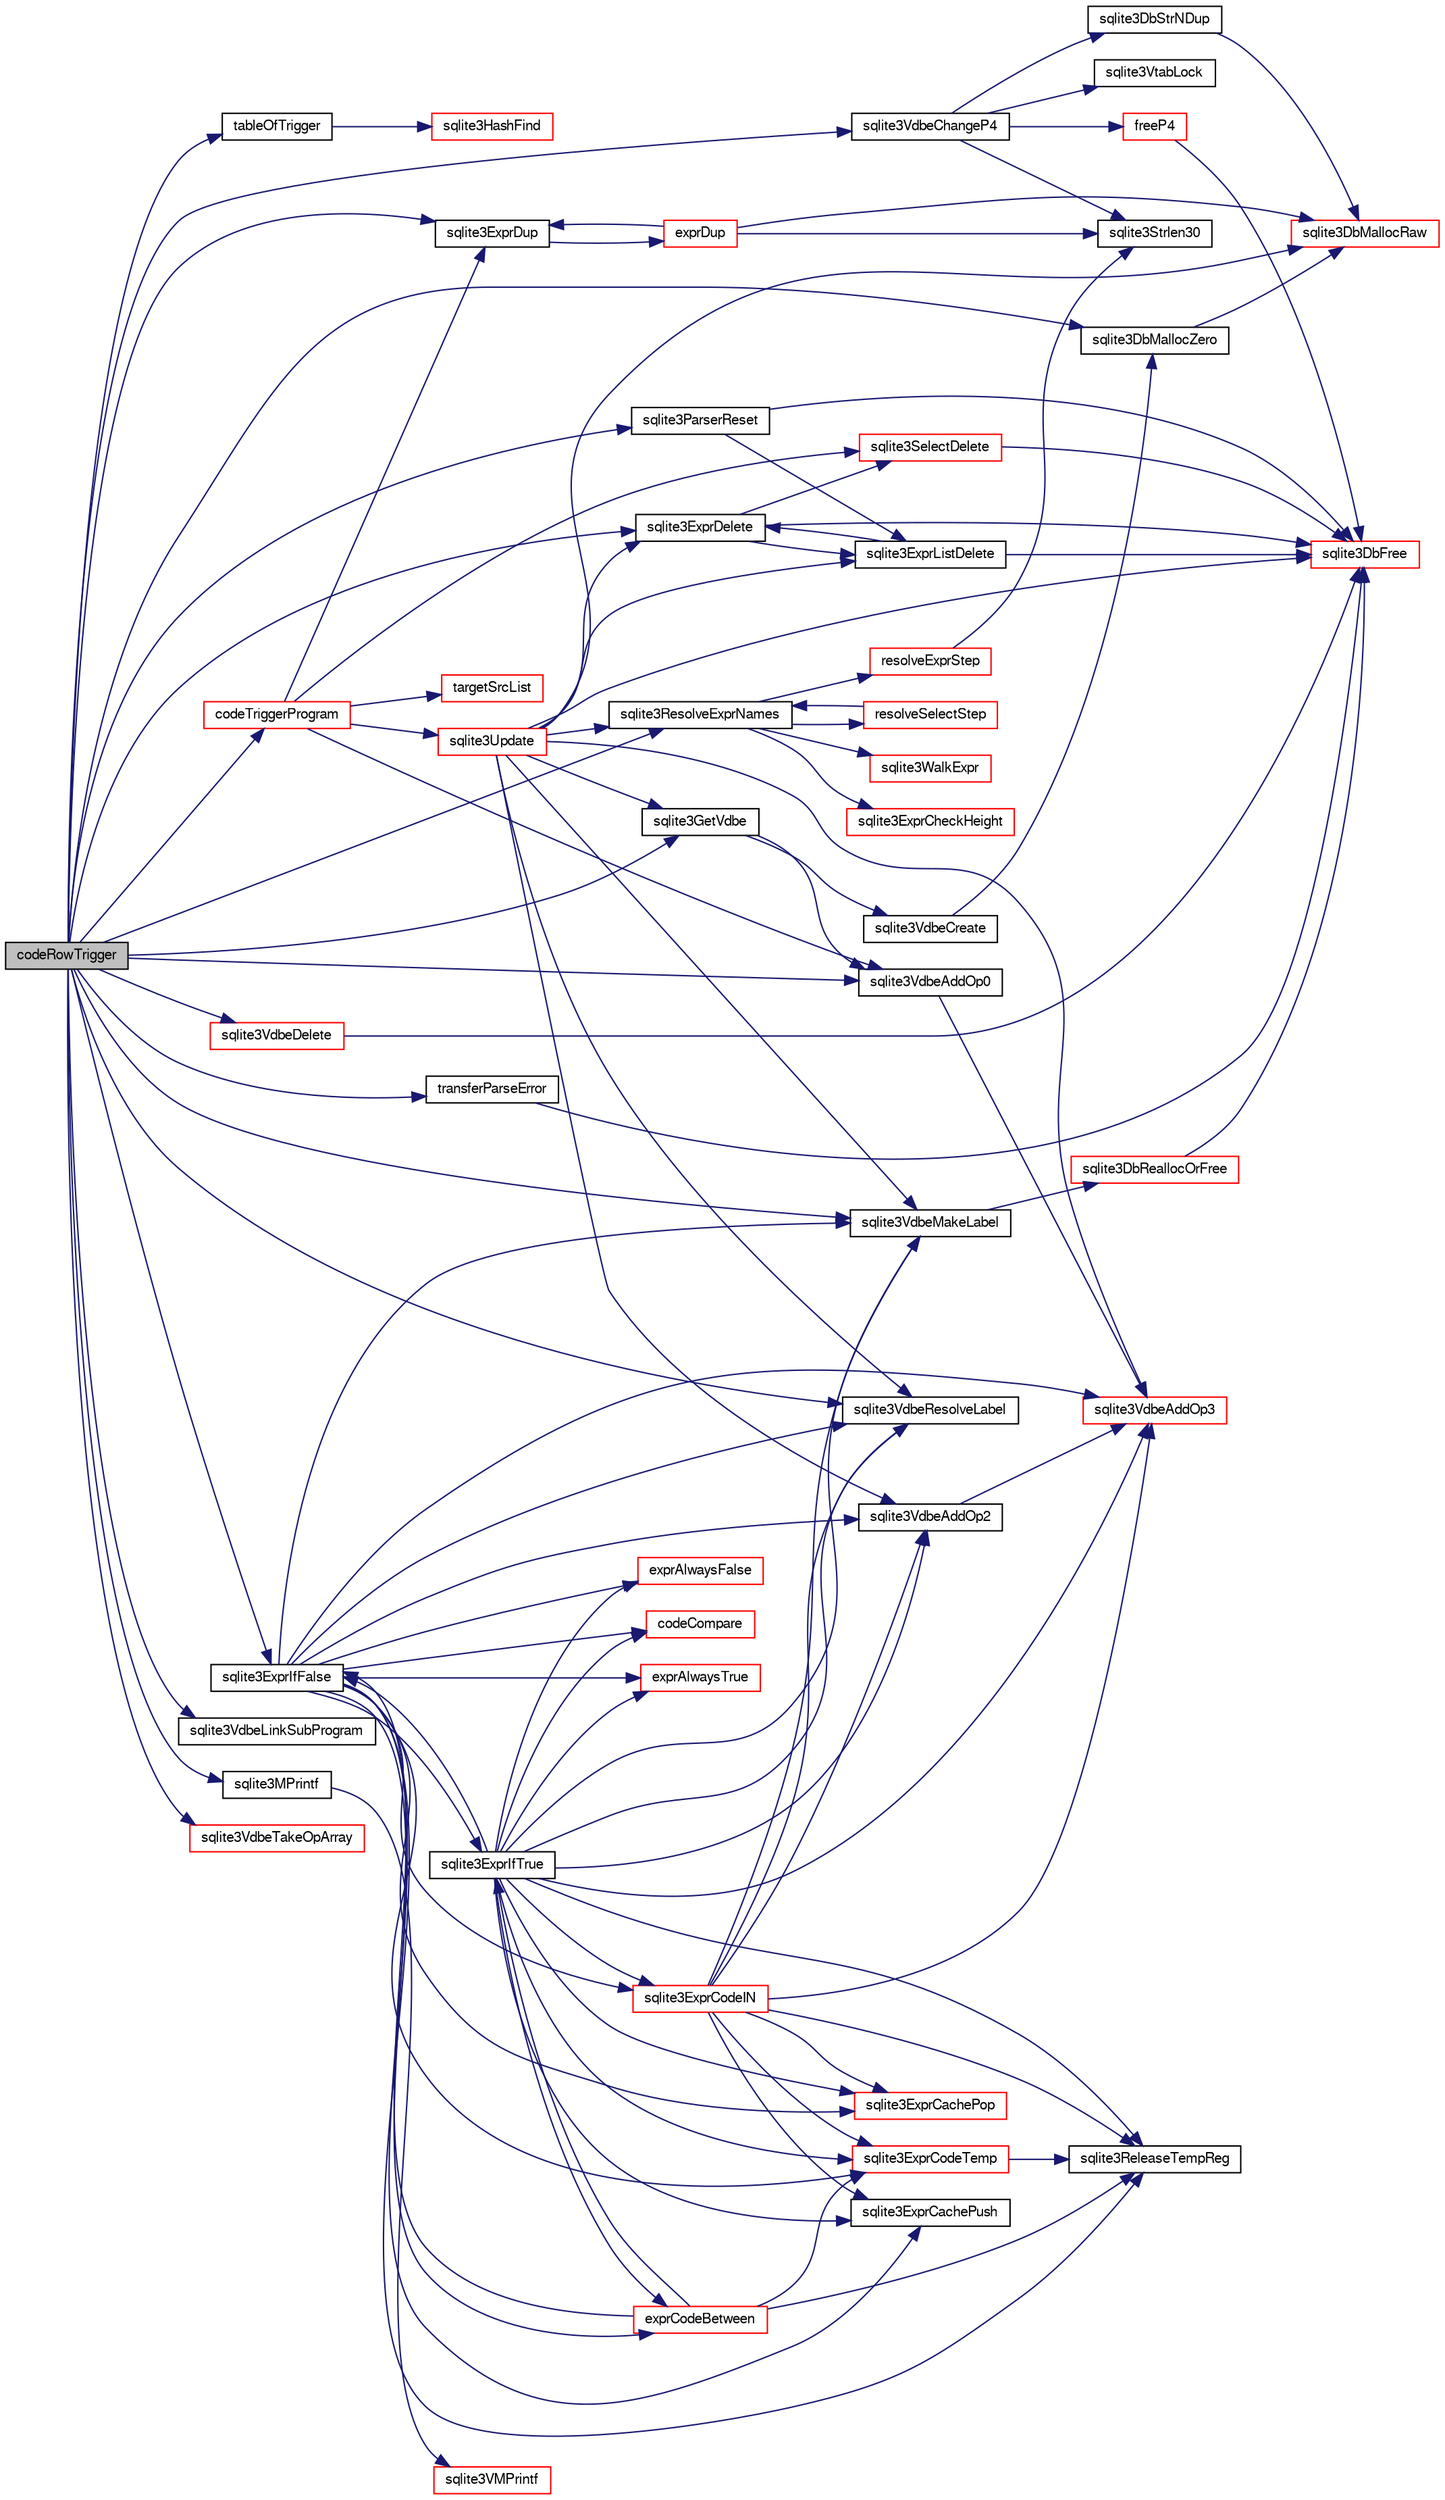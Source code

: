 digraph "codeRowTrigger"
{
  edge [fontname="FreeSans",fontsize="10",labelfontname="FreeSans",labelfontsize="10"];
  node [fontname="FreeSans",fontsize="10",shape=record];
  rankdir="LR";
  Node55766 [label="codeRowTrigger",height=0.2,width=0.4,color="black", fillcolor="grey75", style="filled", fontcolor="black"];
  Node55766 -> Node55767 [color="midnightblue",fontsize="10",style="solid",fontname="FreeSans"];
  Node55767 [label="tableOfTrigger",height=0.2,width=0.4,color="black", fillcolor="white", style="filled",URL="$sqlite3_8c.html#a62f317e5cd5c8e11647b1d56426467c3"];
  Node55767 -> Node55768 [color="midnightblue",fontsize="10",style="solid",fontname="FreeSans"];
  Node55768 [label="sqlite3HashFind",height=0.2,width=0.4,color="red", fillcolor="white", style="filled",URL="$sqlite3_8c.html#a8ca124229470a66b4c9c141ded48e2aa"];
  Node55766 -> Node55771 [color="midnightblue",fontsize="10",style="solid",fontname="FreeSans"];
  Node55771 [label="sqlite3DbMallocZero",height=0.2,width=0.4,color="black", fillcolor="white", style="filled",URL="$sqlite3_8c.html#a49cfebac9d6067a03442c92af73f33e4"];
  Node55771 -> Node55772 [color="midnightblue",fontsize="10",style="solid",fontname="FreeSans"];
  Node55772 [label="sqlite3DbMallocRaw",height=0.2,width=0.4,color="red", fillcolor="white", style="filled",URL="$sqlite3_8c.html#abbe8be0cf7175e11ddc3e2218fad924e"];
  Node55766 -> Node55784 [color="midnightblue",fontsize="10",style="solid",fontname="FreeSans"];
  Node55784 [label="sqlite3VdbeLinkSubProgram",height=0.2,width=0.4,color="black", fillcolor="white", style="filled",URL="$sqlite3_8c.html#a556b7476bf55b92f85867d5ed2b7e988"];
  Node55766 -> Node55785 [color="midnightblue",fontsize="10",style="solid",fontname="FreeSans"];
  Node55785 [label="sqlite3GetVdbe",height=0.2,width=0.4,color="black", fillcolor="white", style="filled",URL="$sqlite3_8c.html#a76b721dcd00b0587308547594cb6c1f4"];
  Node55785 -> Node55786 [color="midnightblue",fontsize="10",style="solid",fontname="FreeSans"];
  Node55786 [label="sqlite3VdbeCreate",height=0.2,width=0.4,color="black", fillcolor="white", style="filled",URL="$sqlite3_8c.html#a7778fbbc1a7b677f680ce0afc44a88e2"];
  Node55786 -> Node55771 [color="midnightblue",fontsize="10",style="solid",fontname="FreeSans"];
  Node55785 -> Node55787 [color="midnightblue",fontsize="10",style="solid",fontname="FreeSans"];
  Node55787 [label="sqlite3VdbeAddOp0",height=0.2,width=0.4,color="black", fillcolor="white", style="filled",URL="$sqlite3_8c.html#a0aefd237fc1d629f3a3d3d454ced408a"];
  Node55787 -> Node55788 [color="midnightblue",fontsize="10",style="solid",fontname="FreeSans"];
  Node55788 [label="sqlite3VdbeAddOp3",height=0.2,width=0.4,color="red", fillcolor="white", style="filled",URL="$sqlite3_8c.html#a29b4560b019211a73e1478cec7468345"];
  Node55766 -> Node56059 [color="midnightblue",fontsize="10",style="solid",fontname="FreeSans"];
  Node56059 [label="sqlite3VdbeChangeP4",height=0.2,width=0.4,color="black", fillcolor="white", style="filled",URL="$sqlite3_8c.html#add0d891a062d044a0c7e6fc072702830"];
  Node56059 -> Node56060 [color="midnightblue",fontsize="10",style="solid",fontname="FreeSans"];
  Node56060 [label="freeP4",height=0.2,width=0.4,color="red", fillcolor="white", style="filled",URL="$sqlite3_8c.html#aa1ec8debef2a9be5fe36a3082fd3e0f9"];
  Node56060 -> Node55792 [color="midnightblue",fontsize="10",style="solid",fontname="FreeSans"];
  Node55792 [label="sqlite3DbFree",height=0.2,width=0.4,color="red", fillcolor="white", style="filled",URL="$sqlite3_8c.html#ac70ab821a6607b4a1b909582dc37a069"];
  Node56059 -> Node56066 [color="midnightblue",fontsize="10",style="solid",fontname="FreeSans"];
  Node56066 [label="sqlite3VtabLock",height=0.2,width=0.4,color="black", fillcolor="white", style="filled",URL="$sqlite3_8c.html#aa2b6bcc2ba2b313da4b72e6b0d83dea6"];
  Node56059 -> Node55842 [color="midnightblue",fontsize="10",style="solid",fontname="FreeSans"];
  Node55842 [label="sqlite3Strlen30",height=0.2,width=0.4,color="black", fillcolor="white", style="filled",URL="$sqlite3_8c.html#a3dcd80ba41f1a308193dee74857b62a7"];
  Node56059 -> Node56050 [color="midnightblue",fontsize="10",style="solid",fontname="FreeSans"];
  Node56050 [label="sqlite3DbStrNDup",height=0.2,width=0.4,color="black", fillcolor="white", style="filled",URL="$sqlite3_8c.html#a48e8c757f70cba60fe83ce00ad8de713"];
  Node56050 -> Node55772 [color="midnightblue",fontsize="10",style="solid",fontname="FreeSans"];
  Node55766 -> Node56046 [color="midnightblue",fontsize="10",style="solid",fontname="FreeSans"];
  Node56046 [label="sqlite3MPrintf",height=0.2,width=0.4,color="black", fillcolor="white", style="filled",URL="$sqlite3_8c.html#a208ef0df84e9778778804a19af03efea"];
  Node56046 -> Node56047 [color="midnightblue",fontsize="10",style="solid",fontname="FreeSans"];
  Node56047 [label="sqlite3VMPrintf",height=0.2,width=0.4,color="red", fillcolor="white", style="filled",URL="$sqlite3_8c.html#a05535d0982ef06fbc2ee8195ebbae689"];
  Node55766 -> Node56067 [color="midnightblue",fontsize="10",style="solid",fontname="FreeSans"];
  Node56067 [label="sqlite3ExprDup",height=0.2,width=0.4,color="black", fillcolor="white", style="filled",URL="$sqlite3_8c.html#a509095508224c9f99698d86205234209"];
  Node56067 -> Node56068 [color="midnightblue",fontsize="10",style="solid",fontname="FreeSans"];
  Node56068 [label="exprDup",height=0.2,width=0.4,color="red", fillcolor="white", style="filled",URL="$sqlite3_8c.html#a89f473c64253ae0a76749f543466a05a"];
  Node56068 -> Node55772 [color="midnightblue",fontsize="10",style="solid",fontname="FreeSans"];
  Node56068 -> Node55842 [color="midnightblue",fontsize="10",style="solid",fontname="FreeSans"];
  Node56068 -> Node56067 [color="midnightblue",fontsize="10",style="solid",fontname="FreeSans"];
  Node55766 -> Node56079 [color="midnightblue",fontsize="10",style="solid",fontname="FreeSans"];
  Node56079 [label="sqlite3ResolveExprNames",height=0.2,width=0.4,color="black", fillcolor="white", style="filled",URL="$sqlite3_8c.html#a537cf717a3f847807d3a3fd65da636ad"];
  Node56079 -> Node56080 [color="midnightblue",fontsize="10",style="solid",fontname="FreeSans"];
  Node56080 [label="sqlite3ExprCheckHeight",height=0.2,width=0.4,color="red", fillcolor="white", style="filled",URL="$sqlite3_8c.html#ab208260635507bd7a5c58b612db514f2"];
  Node56079 -> Node56082 [color="midnightblue",fontsize="10",style="solid",fontname="FreeSans"];
  Node56082 [label="resolveExprStep",height=0.2,width=0.4,color="red", fillcolor="white", style="filled",URL="$sqlite3_8c.html#a0687a8650fd8a4ebbf5c2c5a75a8fb13"];
  Node56082 -> Node55842 [color="midnightblue",fontsize="10",style="solid",fontname="FreeSans"];
  Node56079 -> Node56777 [color="midnightblue",fontsize="10",style="solid",fontname="FreeSans"];
  Node56777 [label="resolveSelectStep",height=0.2,width=0.4,color="red", fillcolor="white", style="filled",URL="$sqlite3_8c.html#a0b9015a9e505c63fd104dcbad672c814"];
  Node56777 -> Node56079 [color="midnightblue",fontsize="10",style="solid",fontname="FreeSans"];
  Node56079 -> Node56090 [color="midnightblue",fontsize="10",style="solid",fontname="FreeSans"];
  Node56090 [label="sqlite3WalkExpr",height=0.2,width=0.4,color="red", fillcolor="white", style="filled",URL="$sqlite3_8c.html#a5d04d7273f7194fb0fbb24e7ee5e1b5a"];
  Node55766 -> Node56838 [color="midnightblue",fontsize="10",style="solid",fontname="FreeSans"];
  Node56838 [label="sqlite3VdbeMakeLabel",height=0.2,width=0.4,color="black", fillcolor="white", style="filled",URL="$sqlite3_8c.html#acf57ce8fb6f3c634375c019f5ebe66f6"];
  Node56838 -> Node55850 [color="midnightblue",fontsize="10",style="solid",fontname="FreeSans"];
  Node55850 [label="sqlite3DbReallocOrFree",height=0.2,width=0.4,color="red", fillcolor="white", style="filled",URL="$sqlite3_8c.html#a532a9fd62eeb46b61885a0fff075231c"];
  Node55850 -> Node55792 [color="midnightblue",fontsize="10",style="solid",fontname="FreeSans"];
  Node55766 -> Node56839 [color="midnightblue",fontsize="10",style="solid",fontname="FreeSans"];
  Node56839 [label="sqlite3ExprIfFalse",height=0.2,width=0.4,color="black", fillcolor="white", style="filled",URL="$sqlite3_8c.html#af97ecccb5d56e321e118414b08f65b71"];
  Node56839 -> Node56840 [color="midnightblue",fontsize="10",style="solid",fontname="FreeSans"];
  Node56840 [label="sqlite3ExprCachePush",height=0.2,width=0.4,color="black", fillcolor="white", style="filled",URL="$sqlite3_8c.html#a90233ce12875e170a87746ef3fa1d691"];
  Node56839 -> Node56841 [color="midnightblue",fontsize="10",style="solid",fontname="FreeSans"];
  Node56841 [label="sqlite3ExprCachePop",height=0.2,width=0.4,color="red", fillcolor="white", style="filled",URL="$sqlite3_8c.html#afc801698332f063ac2e24fa5856939c6"];
  Node56839 -> Node56838 [color="midnightblue",fontsize="10",style="solid",fontname="FreeSans"];
  Node56839 -> Node56843 [color="midnightblue",fontsize="10",style="solid",fontname="FreeSans"];
  Node56843 [label="sqlite3ExprIfTrue",height=0.2,width=0.4,color="black", fillcolor="white", style="filled",URL="$sqlite3_8c.html#ad93a55237c23e1b743ab1f59df1a1444"];
  Node56843 -> Node56838 [color="midnightblue",fontsize="10",style="solid",fontname="FreeSans"];
  Node56843 -> Node56839 [color="midnightblue",fontsize="10",style="solid",fontname="FreeSans"];
  Node56843 -> Node56840 [color="midnightblue",fontsize="10",style="solid",fontname="FreeSans"];
  Node56843 -> Node56844 [color="midnightblue",fontsize="10",style="solid",fontname="FreeSans"];
  Node56844 [label="sqlite3VdbeResolveLabel",height=0.2,width=0.4,color="black", fillcolor="white", style="filled",URL="$sqlite3_8c.html#a0a86f82356e392d9a84a008559c1aeeb"];
  Node56843 -> Node56841 [color="midnightblue",fontsize="10",style="solid",fontname="FreeSans"];
  Node56843 -> Node56845 [color="midnightblue",fontsize="10",style="solid",fontname="FreeSans"];
  Node56845 [label="sqlite3ExprCodeTemp",height=0.2,width=0.4,color="red", fillcolor="white", style="filled",URL="$sqlite3_8c.html#a3bc5c1ccb3c5851847e2aeb4a84ae1fc"];
  Node56845 -> Node56915 [color="midnightblue",fontsize="10",style="solid",fontname="FreeSans"];
  Node56915 [label="sqlite3ReleaseTempReg",height=0.2,width=0.4,color="black", fillcolor="white", style="filled",URL="$sqlite3_8c.html#a48d55dce63ac590c3b0fc464abb67ad7"];
  Node56843 -> Node56877 [color="midnightblue",fontsize="10",style="solid",fontname="FreeSans"];
  Node56877 [label="codeCompare",height=0.2,width=0.4,color="red", fillcolor="white", style="filled",URL="$sqlite3_8c.html#a8cca26a71db22ffabf292736aefd31a9"];
  Node56843 -> Node56856 [color="midnightblue",fontsize="10",style="solid",fontname="FreeSans"];
  Node56856 [label="sqlite3VdbeAddOp2",height=0.2,width=0.4,color="black", fillcolor="white", style="filled",URL="$sqlite3_8c.html#ae87204d7b069da19e4db0404c6deaae5"];
  Node56856 -> Node55788 [color="midnightblue",fontsize="10",style="solid",fontname="FreeSans"];
  Node56843 -> Node57041 [color="midnightblue",fontsize="10",style="solid",fontname="FreeSans"];
  Node57041 [label="exprCodeBetween",height=0.2,width=0.4,color="red", fillcolor="white", style="filled",URL="$sqlite3_8c.html#abd053493214542bca8f406f42145d173"];
  Node57041 -> Node56845 [color="midnightblue",fontsize="10",style="solid",fontname="FreeSans"];
  Node57041 -> Node56843 [color="midnightblue",fontsize="10",style="solid",fontname="FreeSans"];
  Node57041 -> Node56839 [color="midnightblue",fontsize="10",style="solid",fontname="FreeSans"];
  Node57041 -> Node56915 [color="midnightblue",fontsize="10",style="solid",fontname="FreeSans"];
  Node56843 -> Node57037 [color="midnightblue",fontsize="10",style="solid",fontname="FreeSans"];
  Node57037 [label="sqlite3ExprCodeIN",height=0.2,width=0.4,color="red", fillcolor="white", style="filled",URL="$sqlite3_8c.html#ad9cf4f5b5ffb90c24a4a0900c8626193"];
  Node57037 -> Node56840 [color="midnightblue",fontsize="10",style="solid",fontname="FreeSans"];
  Node57037 -> Node56838 [color="midnightblue",fontsize="10",style="solid",fontname="FreeSans"];
  Node57037 -> Node55788 [color="midnightblue",fontsize="10",style="solid",fontname="FreeSans"];
  Node57037 -> Node56845 [color="midnightblue",fontsize="10",style="solid",fontname="FreeSans"];
  Node57037 -> Node56915 [color="midnightblue",fontsize="10",style="solid",fontname="FreeSans"];
  Node57037 -> Node56856 [color="midnightblue",fontsize="10",style="solid",fontname="FreeSans"];
  Node57037 -> Node56844 [color="midnightblue",fontsize="10",style="solid",fontname="FreeSans"];
  Node57037 -> Node56841 [color="midnightblue",fontsize="10",style="solid",fontname="FreeSans"];
  Node56843 -> Node57042 [color="midnightblue",fontsize="10",style="solid",fontname="FreeSans"];
  Node57042 [label="exprAlwaysTrue",height=0.2,width=0.4,color="red", fillcolor="white", style="filled",URL="$sqlite3_8c.html#a11876f336ef69a715ff39dd4374b334d"];
  Node56843 -> Node56097 [color="midnightblue",fontsize="10",style="solid",fontname="FreeSans"];
  Node56097 [label="exprAlwaysFalse",height=0.2,width=0.4,color="red", fillcolor="white", style="filled",URL="$sqlite3_8c.html#aa72440ec8db7b30f945e8f50ad9a4eba"];
  Node56843 -> Node55788 [color="midnightblue",fontsize="10",style="solid",fontname="FreeSans"];
  Node56843 -> Node56915 [color="midnightblue",fontsize="10",style="solid",fontname="FreeSans"];
  Node56839 -> Node56844 [color="midnightblue",fontsize="10",style="solid",fontname="FreeSans"];
  Node56839 -> Node56845 [color="midnightblue",fontsize="10",style="solid",fontname="FreeSans"];
  Node56839 -> Node56877 [color="midnightblue",fontsize="10",style="solid",fontname="FreeSans"];
  Node56839 -> Node56856 [color="midnightblue",fontsize="10",style="solid",fontname="FreeSans"];
  Node56839 -> Node57041 [color="midnightblue",fontsize="10",style="solid",fontname="FreeSans"];
  Node56839 -> Node57037 [color="midnightblue",fontsize="10",style="solid",fontname="FreeSans"];
  Node56839 -> Node56097 [color="midnightblue",fontsize="10",style="solid",fontname="FreeSans"];
  Node56839 -> Node57042 [color="midnightblue",fontsize="10",style="solid",fontname="FreeSans"];
  Node56839 -> Node55788 [color="midnightblue",fontsize="10",style="solid",fontname="FreeSans"];
  Node56839 -> Node56915 [color="midnightblue",fontsize="10",style="solid",fontname="FreeSans"];
  Node55766 -> Node56101 [color="midnightblue",fontsize="10",style="solid",fontname="FreeSans"];
  Node56101 [label="sqlite3ExprDelete",height=0.2,width=0.4,color="black", fillcolor="white", style="filled",URL="$sqlite3_8c.html#ae4e21ab5918e0428fbaa9e615dceb309"];
  Node56101 -> Node55792 [color="midnightblue",fontsize="10",style="solid",fontname="FreeSans"];
  Node56101 -> Node56102 [color="midnightblue",fontsize="10",style="solid",fontname="FreeSans"];
  Node56102 [label="sqlite3SelectDelete",height=0.2,width=0.4,color="red", fillcolor="white", style="filled",URL="$sqlite3_8c.html#a0f56959f0acac85496744f0d068854a0"];
  Node56102 -> Node55792 [color="midnightblue",fontsize="10",style="solid",fontname="FreeSans"];
  Node56101 -> Node56104 [color="midnightblue",fontsize="10",style="solid",fontname="FreeSans"];
  Node56104 [label="sqlite3ExprListDelete",height=0.2,width=0.4,color="black", fillcolor="white", style="filled",URL="$sqlite3_8c.html#ae9cd46eac81e86a04ed8c09b99fc3c10"];
  Node56104 -> Node56101 [color="midnightblue",fontsize="10",style="solid",fontname="FreeSans"];
  Node56104 -> Node55792 [color="midnightblue",fontsize="10",style="solid",fontname="FreeSans"];
  Node55766 -> Node57043 [color="midnightblue",fontsize="10",style="solid",fontname="FreeSans"];
  Node57043 [label="codeTriggerProgram",height=0.2,width=0.4,color="red", fillcolor="white", style="filled",URL="$sqlite3_8c.html#a120801f59d9281d201d2ff4b2606836e"];
  Node57043 -> Node57044 [color="midnightblue",fontsize="10",style="solid",fontname="FreeSans"];
  Node57044 [label="sqlite3Update",height=0.2,width=0.4,color="red", fillcolor="white", style="filled",URL="$sqlite3_8c.html#ac5aa67c46e8cc8174566fabe6809fafa"];
  Node57044 -> Node55772 [color="midnightblue",fontsize="10",style="solid",fontname="FreeSans"];
  Node57044 -> Node56079 [color="midnightblue",fontsize="10",style="solid",fontname="FreeSans"];
  Node57044 -> Node55785 [color="midnightblue",fontsize="10",style="solid",fontname="FreeSans"];
  Node57044 -> Node55788 [color="midnightblue",fontsize="10",style="solid",fontname="FreeSans"];
  Node57044 -> Node56856 [color="midnightblue",fontsize="10",style="solid",fontname="FreeSans"];
  Node57044 -> Node56838 [color="midnightblue",fontsize="10",style="solid",fontname="FreeSans"];
  Node57044 -> Node56844 [color="midnightblue",fontsize="10",style="solid",fontname="FreeSans"];
  Node57044 -> Node55792 [color="midnightblue",fontsize="10",style="solid",fontname="FreeSans"];
  Node57044 -> Node56104 [color="midnightblue",fontsize="10",style="solid",fontname="FreeSans"];
  Node57044 -> Node56101 [color="midnightblue",fontsize="10",style="solid",fontname="FreeSans"];
  Node57043 -> Node57093 [color="midnightblue",fontsize="10",style="solid",fontname="FreeSans"];
  Node57093 [label="targetSrcList",height=0.2,width=0.4,color="red", fillcolor="white", style="filled",URL="$sqlite3_8c.html#ac6d5dbd67ce267b4bbee4c03f050ef69"];
  Node57043 -> Node56067 [color="midnightblue",fontsize="10",style="solid",fontname="FreeSans"];
  Node57043 -> Node56102 [color="midnightblue",fontsize="10",style="solid",fontname="FreeSans"];
  Node57043 -> Node55787 [color="midnightblue",fontsize="10",style="solid",fontname="FreeSans"];
  Node55766 -> Node56844 [color="midnightblue",fontsize="10",style="solid",fontname="FreeSans"];
  Node55766 -> Node55787 [color="midnightblue",fontsize="10",style="solid",fontname="FreeSans"];
  Node55766 -> Node57099 [color="midnightblue",fontsize="10",style="solid",fontname="FreeSans"];
  Node57099 [label="transferParseError",height=0.2,width=0.4,color="black", fillcolor="white", style="filled",URL="$sqlite3_8c.html#a73a2a703cc3e8e75baf13163888d4852"];
  Node57099 -> Node55792 [color="midnightblue",fontsize="10",style="solid",fontname="FreeSans"];
  Node55766 -> Node57100 [color="midnightblue",fontsize="10",style="solid",fontname="FreeSans"];
  Node57100 [label="sqlite3VdbeTakeOpArray",height=0.2,width=0.4,color="red", fillcolor="white", style="filled",URL="$sqlite3_8c.html#a1f7b118692db626cff3d33803d463103"];
  Node55766 -> Node56148 [color="midnightblue",fontsize="10",style="solid",fontname="FreeSans"];
  Node56148 [label="sqlite3VdbeDelete",height=0.2,width=0.4,color="red", fillcolor="white", style="filled",URL="$sqlite3_8c.html#ace82a1f75873a6609067d0f572120e47"];
  Node56148 -> Node55792 [color="midnightblue",fontsize="10",style="solid",fontname="FreeSans"];
  Node55766 -> Node56478 [color="midnightblue",fontsize="10",style="solid",fontname="FreeSans"];
  Node56478 [label="sqlite3ParserReset",height=0.2,width=0.4,color="black", fillcolor="white", style="filled",URL="$sqlite3_8c.html#ae5c69f1aa716b5dc4b54dbf6642c1071"];
  Node56478 -> Node55792 [color="midnightblue",fontsize="10",style="solid",fontname="FreeSans"];
  Node56478 -> Node56104 [color="midnightblue",fontsize="10",style="solid",fontname="FreeSans"];
}
